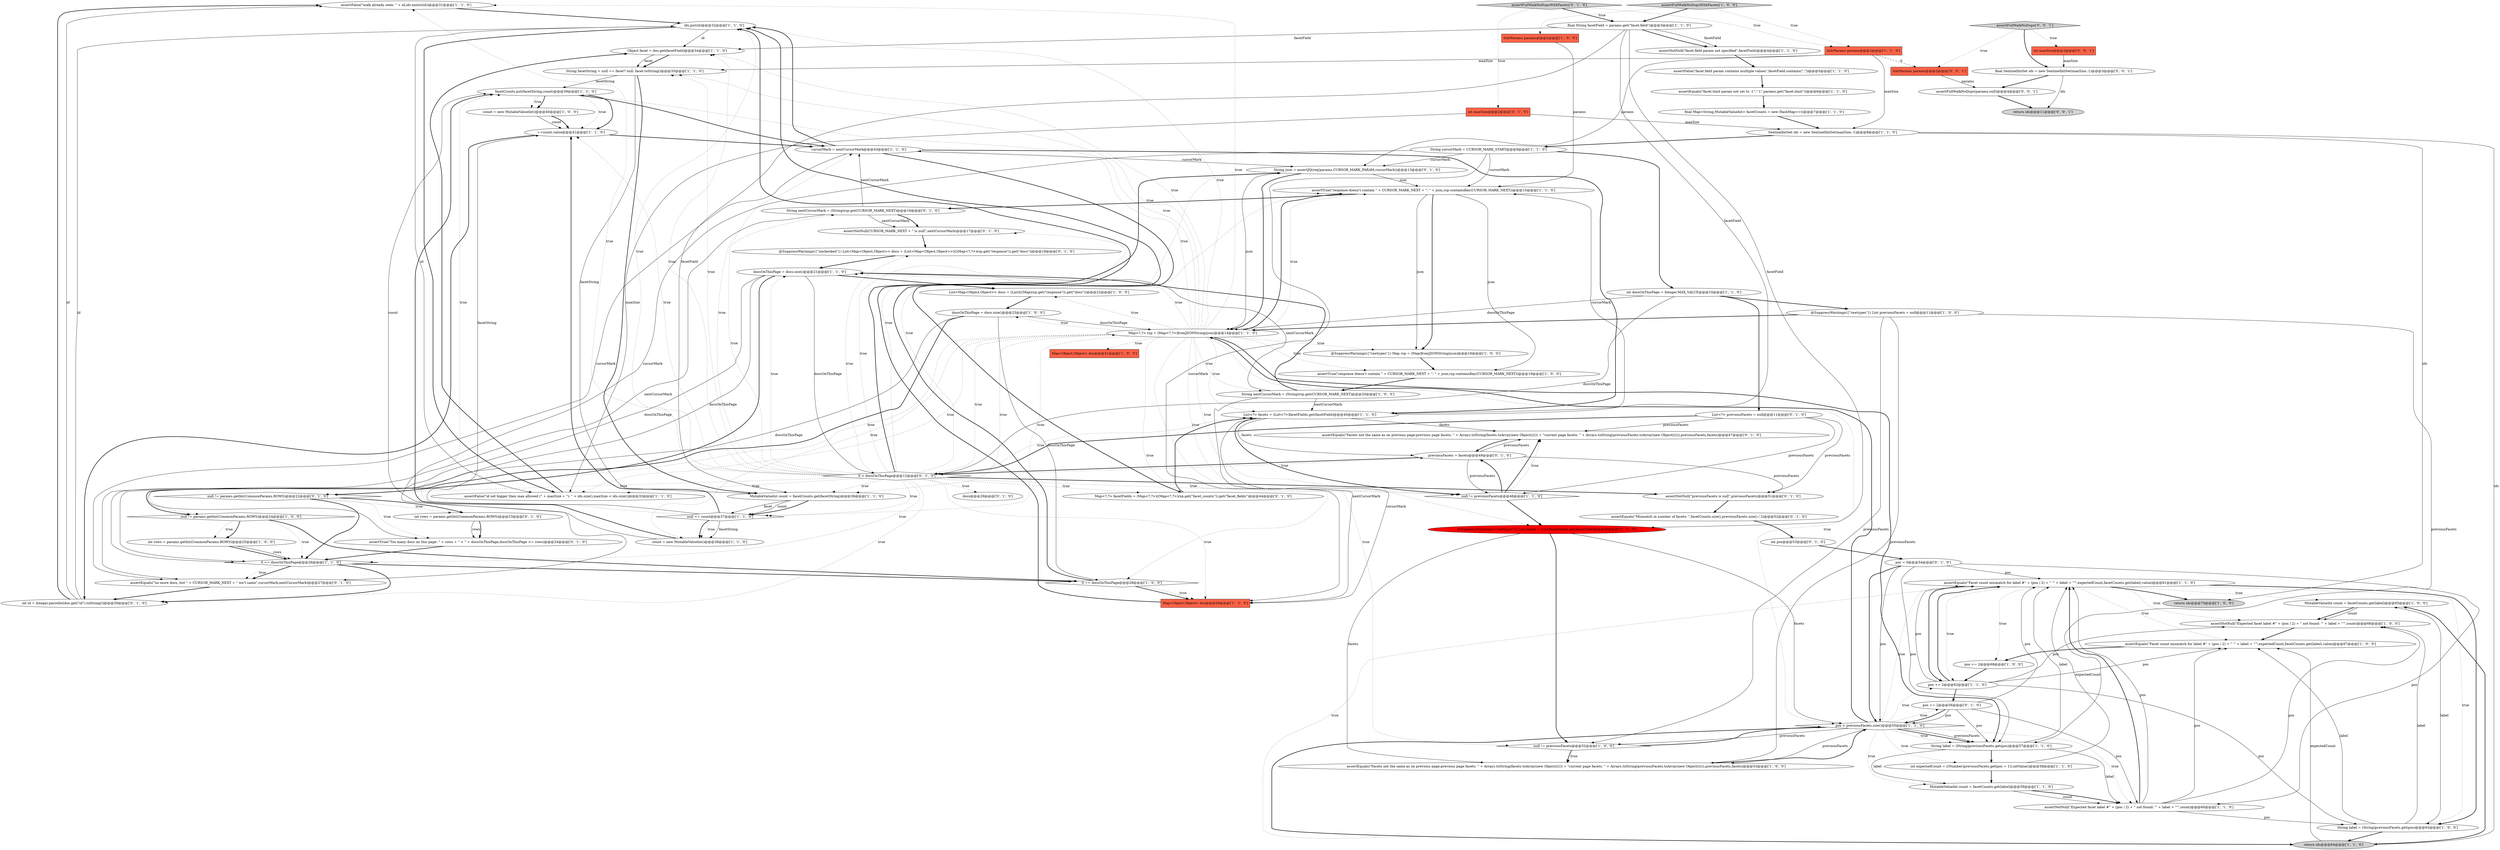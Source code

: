 digraph {
48 [style = filled, label = "assertFalse(\"walk already seen: \" + id,ids.exists(id))@@@31@@@['1', '1', '0']", fillcolor = white, shape = ellipse image = "AAA0AAABBB1BBB"];
42 [style = filled, label = "Object facet = doc.get(facetField)@@@34@@@['1', '1', '0']", fillcolor = white, shape = ellipse image = "AAA0AAABBB1BBB"];
69 [style = filled, label = "assertEquals(\"Facets not the same as on previous page:previous page facets: \" + Arrays.toString(facets.toArray(new Object(((()) + \"current page facets: \" + Arrays.toString(previousFacets.toArray(new Object(((()),previousFacets,facets)@@@47@@@['0', '1', '0']", fillcolor = white, shape = ellipse image = "AAA0AAABBB2BBB"];
2 [style = filled, label = "docsOnThisPage = docs.size()@@@23@@@['1', '0', '0']", fillcolor = white, shape = ellipse image = "AAA0AAABBB1BBB"];
35 [style = filled, label = "MutableValueInt count = facetCounts.get(label)@@@65@@@['1', '0', '0']", fillcolor = white, shape = ellipse image = "AAA0AAABBB1BBB"];
63 [style = filled, label = "int id = Integer.parseInt(doc.get(\"id\").toString())@@@30@@@['0', '1', '0']", fillcolor = white, shape = ellipse image = "AAA0AAABBB2BBB"];
74 [style = filled, label = "String nextCursorMark = (String)rsp.get(CURSOR_MARK_NEXT)@@@16@@@['0', '1', '0']", fillcolor = white, shape = ellipse image = "AAA0AAABBB2BBB"];
13 [style = filled, label = "assertEquals(\"Facet count mismatch for label #\" + (pos / 2) + \" '\" + label + \"'\",expectedCount,facetCounts.get(label).value)@@@61@@@['1', '1', '0']", fillcolor = white, shape = ellipse image = "AAA0AAABBB1BBB"];
8 [style = filled, label = "assertNotNull(\"Expected facet label #\" + (pos / 2) + \" not found: '\" + label + \"'\",count)@@@66@@@['1', '0', '0']", fillcolor = white, shape = ellipse image = "AAA0AAABBB1BBB"];
50 [style = filled, label = "facetCounts.put(facetString,count)@@@39@@@['1', '1', '0']", fillcolor = white, shape = ellipse image = "AAA0AAABBB1BBB"];
22 [style = filled, label = "docsOnThisPage = docs.size()@@@21@@@['1', '1', '0']", fillcolor = white, shape = ellipse image = "AAA0AAABBB1BBB"];
29 [style = filled, label = "return ids@@@70@@@['1', '0', '0']", fillcolor = lightgray, shape = ellipse image = "AAA0AAABBB1BBB"];
14 [style = filled, label = "null == count@@@37@@@['1', '1', '0']", fillcolor = white, shape = diamond image = "AAA0AAABBB1BBB"];
64 [style = filled, label = "previousFacets = facets@@@49@@@['0', '1', '0']", fillcolor = white, shape = ellipse image = "AAA0AAABBB2BBB"];
21 [style = filled, label = "assertTrue(\"response doesn't contain \" + CURSOR_MARK_NEXT + \": \" + json,rsp.containsKey(CURSOR_MARK_NEXT))@@@15@@@['1', '1', '0']", fillcolor = white, shape = ellipse image = "AAA0AAABBB1BBB"];
4 [style = filled, label = "String label = (String)previousFacets.get(pos)@@@57@@@['1', '1', '0']", fillcolor = white, shape = ellipse image = "AAA0AAABBB1BBB"];
70 [style = filled, label = "pos = 0@@@54@@@['0', '1', '0']", fillcolor = white, shape = ellipse image = "AAA0AAABBB2BBB"];
27 [style = filled, label = "null != previousFacets@@@52@@@['1', '0', '0']", fillcolor = white, shape = diamond image = "AAA0AAABBB1BBB"];
32 [style = filled, label = "pos += 2@@@62@@@['1', '1', '0']", fillcolor = white, shape = ellipse image = "AAA0AAABBB1BBB"];
55 [style = filled, label = "int docsOnThisPage = Integer.MAX_VALUE@@@10@@@['1', '1', '0']", fillcolor = white, shape = ellipse image = "AAA0AAABBB1BBB"];
61 [style = filled, label = "assertEquals(\"Mismatch in number of facets: \",facetCounts.size(),previousFacets.size() / 2)@@@52@@@['0', '1', '0']", fillcolor = white, shape = ellipse image = "AAA0AAABBB2BBB"];
3 [style = filled, label = "pos < previousFacets.size()@@@55@@@['1', '1', '0']", fillcolor = white, shape = diamond image = "AAA0AAABBB1BBB"];
66 [style = filled, label = "assertFullWalkNoDupsWithFacets['0', '1', '0']", fillcolor = lightgray, shape = diamond image = "AAA0AAABBB2BBB"];
7 [style = filled, label = "String nextCursorMark = (String)rsp.get(CURSOR_MARK_NEXT)@@@20@@@['1', '0', '0']", fillcolor = white, shape = ellipse image = "AAA0AAABBB1BBB"];
77 [style = filled, label = "null != params.getInt(CommonParams.ROWS)@@@22@@@['0', '1', '0']", fillcolor = white, shape = diamond image = "AAA0AAABBB2BBB"];
34 [style = filled, label = "List<Map<Object,Object>> docs = (List)(((Map)rsp.get(\"response\")).get(\"docs\"))@@@22@@@['1', '0', '0']", fillcolor = white, shape = ellipse image = "AAA0AAABBB1BBB"];
67 [style = filled, label = "List<?> previousFacets = null@@@11@@@['0', '1', '0']", fillcolor = white, shape = ellipse image = "AAA0AAABBB2BBB"];
54 [style = filled, label = "String cursorMark = CURSOR_MARK_START@@@9@@@['1', '1', '0']", fillcolor = white, shape = ellipse image = "AAA0AAABBB1BBB"];
81 [style = filled, label = "return ids@@@11@@@['0', '0', '1']", fillcolor = lightgray, shape = ellipse image = "AAA0AAABBB3BBB"];
78 [style = filled, label = "assertTrue(\"Too many docs on this page: \" + rows + \" < \" + docsOnThisPage,docsOnThisPage <= rows)@@@24@@@['0', '1', '0']", fillcolor = white, shape = ellipse image = "AAA0AAABBB2BBB"];
36 [style = filled, label = "null != previousFacets@@@46@@@['1', '1', '0']", fillcolor = white, shape = diamond image = "AAA0AAABBB1BBB"];
33 [style = filled, label = "count = new MutableValueInt()@@@40@@@['1', '0', '0']", fillcolor = white, shape = ellipse image = "AAA0AAABBB1BBB"];
82 [style = filled, label = "final SentinelIntSet ids = new SentinelIntSet(maxSize,-1)@@@3@@@['0', '0', '1']", fillcolor = white, shape = ellipse image = "AAA0AAABBB3BBB"];
12 [style = filled, label = "assertEquals(\"Facets not the same as on previous page:previous page facets: \" + Arrays.toString(facets.toArray(new Object(((()) + \"current page facets: \" + Arrays.toString(previousFacets.toArray(new Object(((()),previousFacets,facets)@@@53@@@['1', '0', '0']", fillcolor = white, shape = ellipse image = "AAA0AAABBB1BBB"];
58 [style = filled, label = "docs@@@29@@@['0', '1', '0']", fillcolor = white, shape = ellipse image = "AAA0AAABBB2BBB"];
10 [style = filled, label = "Map<Object,Object> doc@@@29@@@['1', '1', '0']", fillcolor = tomato, shape = box image = "AAA0AAABBB1BBB"];
37 [style = filled, label = "0 == docsOnThisPage@@@28@@@['1', '0', '0']", fillcolor = white, shape = diamond image = "AAA0AAABBB1BBB"];
52 [style = filled, label = "String label = (String)previousFacets.get(pos)@@@63@@@['1', '0', '0']", fillcolor = white, shape = ellipse image = "AAA0AAABBB1BBB"];
44 [style = filled, label = "count = new MutableValueInt()@@@38@@@['1', '1', '0']", fillcolor = white, shape = ellipse image = "AAA0AAABBB1BBB"];
47 [style = filled, label = "final String facetField = params.get(\"facet.field\")@@@3@@@['1', '1', '0']", fillcolor = white, shape = ellipse image = "AAA0AAABBB1BBB"];
24 [style = filled, label = "ids.put(id)@@@32@@@['1', '1', '0']", fillcolor = white, shape = ellipse image = "AAA0AAABBB1BBB"];
16 [style = filled, label = "assertFullWalkNoDupsWithFacets['1', '0', '0']", fillcolor = lightgray, shape = diamond image = "AAA0AAABBB1BBB"];
40 [style = filled, label = "MutableValueInt count = facetCounts.get(label)@@@59@@@['1', '1', '0']", fillcolor = white, shape = ellipse image = "AAA0AAABBB1BBB"];
45 [style = filled, label = "MutableValueInt count = facetCounts.get(facetString)@@@36@@@['1', '1', '0']", fillcolor = white, shape = ellipse image = "AAA0AAABBB1BBB"];
68 [style = filled, label = "int pos@@@53@@@['0', '1', '0']", fillcolor = white, shape = ellipse image = "AAA0AAABBB2BBB"];
6 [style = filled, label = "@SuppressWarnings({\"rawtypes\"}) Map rsp = (Map)fromJSONString(json)@@@16@@@['1', '0', '0']", fillcolor = white, shape = ellipse image = "AAA0AAABBB1BBB"];
15 [style = filled, label = "assertNotNull(\"facet.field param not specified\",facetField)@@@4@@@['1', '1', '0']", fillcolor = white, shape = ellipse image = "AAA0AAABBB1BBB"];
20 [style = filled, label = "assertEquals(\"facet.limit param not set to -1\",\"-1\",params.get(\"facet.limit\"))@@@6@@@['1', '1', '0']", fillcolor = white, shape = ellipse image = "AAA0AAABBB1BBB"];
43 [style = filled, label = "int rows = params.getInt(CommonParams.ROWS)@@@25@@@['1', '0', '0']", fillcolor = white, shape = ellipse image = "AAA0AAABBB1BBB"];
46 [style = filled, label = "final Map<String,MutableValueInt> facetCounts = new HashMap<>()@@@7@@@['1', '1', '0']", fillcolor = white, shape = ellipse image = "AAA0AAABBB1BBB"];
19 [style = filled, label = "String facetString = null == facet? null: facet.toString()@@@35@@@['1', '1', '0']", fillcolor = white, shape = ellipse image = "AAA0AAABBB1BBB"];
18 [style = filled, label = "null != params.getInt(CommonParams.ROWS)@@@24@@@['1', '0', '0']", fillcolor = white, shape = diamond image = "AAA0AAABBB1BBB"];
9 [style = filled, label = "0 == docsOnThisPage@@@26@@@['1', '1', '0']", fillcolor = white, shape = diamond image = "AAA0AAABBB1BBB"];
51 [style = filled, label = "assertTrue(\"response doesn't contain \" + CURSOR_MARK_NEXT + \": \" + json,rsp.containsKey(CURSOR_MARK_NEXT))@@@19@@@['1', '0', '0']", fillcolor = white, shape = ellipse image = "AAA0AAABBB1BBB"];
79 [style = filled, label = "int maxSize@@@2@@@['0', '0', '1']", fillcolor = tomato, shape = box image = "AAA0AAABBB3BBB"];
56 [style = filled, label = "Map<?,?> rsp = (Map<?,?>)fromJSONString(json)@@@14@@@['1', '1', '0']", fillcolor = white, shape = ellipse image = "AAA0AAABBB1BBB"];
30 [style = filled, label = "@SuppressWarnings({\"rawtypes\"}) List previousFacets = null@@@11@@@['1', '0', '0']", fillcolor = white, shape = ellipse image = "AAA0AAABBB1BBB"];
60 [style = filled, label = "Map<?,?> facetFields = (Map<?,?>)((Map<?,?>)rsp.get(\"facet_counts\")).get(\"facet_fields\")@@@44@@@['0', '1', '0']", fillcolor = white, shape = ellipse image = "AAA0AAABBB2BBB"];
26 [style = filled, label = "assertEquals(\"Facet count mismatch for label #\" + (pos / 2) + \" '\" + label + \"'\",expectedCount,facetCounts.get(label).value)@@@67@@@['1', '0', '0']", fillcolor = white, shape = ellipse image = "AAA0AAABBB1BBB"];
1 [style = filled, label = "assertNotNull(\"Expected facet label #\" + (pos / 2) + \" not found: '\" + label + \"'\",count)@@@60@@@['1', '1', '0']", fillcolor = white, shape = ellipse image = "AAA0AAABBB1BBB"];
41 [style = filled, label = "pos += 2@@@68@@@['1', '0', '0']", fillcolor = white, shape = ellipse image = "AAA0AAABBB1BBB"];
31 [style = filled, label = "Map<Object,Object> doc@@@31@@@['1', '0', '0']", fillcolor = tomato, shape = box image = "AAA0AAABBB1BBB"];
57 [style = filled, label = "@SuppressWarnings({\"unchecked\"}) List<Map<Object,Object>> docs = (List<Map<Object,Object>>)(((Map<?,?>)rsp.get(\"response\")).get(\"docs\"))@@@18@@@['0', '1', '0']", fillcolor = white, shape = ellipse image = "AAA0AAABBB2BBB"];
73 [style = filled, label = "int rows = params.getInt(CommonParams.ROWS)@@@23@@@['0', '1', '0']", fillcolor = white, shape = ellipse image = "AAA0AAABBB2BBB"];
76 [style = filled, label = "assertNotNull(CURSOR_MARK_NEXT + \" is null\",nextCursorMark)@@@17@@@['0', '1', '0']", fillcolor = white, shape = ellipse image = "AAA0AAABBB2BBB"];
25 [style = filled, label = "@SuppressWarnings({\"rawtypes\"}) List facets = (List)facetFields.get(facetField)@@@49@@@['1', '0', '0']", fillcolor = red, shape = ellipse image = "AAA1AAABBB1BBB"];
38 [style = filled, label = "SentinelIntSet ids = new SentinelIntSet(maxSize,-1)@@@8@@@['1', '1', '0']", fillcolor = white, shape = ellipse image = "AAA0AAABBB1BBB"];
28 [style = filled, label = "int expectedCount = ((Number)previousFacets.get(pos + 1)).intValue()@@@58@@@['1', '1', '0']", fillcolor = white, shape = ellipse image = "AAA0AAABBB1BBB"];
75 [style = filled, label = "int maxSize@@@2@@@['0', '1', '0']", fillcolor = tomato, shape = box image = "AAA0AAABBB2BBB"];
62 [style = filled, label = "assertNotNull(\"previousFacets is null\",previousFacets)@@@51@@@['0', '1', '0']", fillcolor = white, shape = ellipse image = "AAA0AAABBB2BBB"];
17 [style = filled, label = "cursorMark = nextCursorMark@@@43@@@['1', '1', '0']", fillcolor = white, shape = ellipse image = "AAA0AAABBB1BBB"];
84 [style = filled, label = "assertFullWalkNoDups['0', '0', '1']", fillcolor = lightgray, shape = diamond image = "AAA0AAABBB3BBB"];
23 [style = filled, label = "SolrParams params@@@2@@@['1', '1', '0']", fillcolor = tomato, shape = box image = "AAA0AAABBB1BBB"];
80 [style = filled, label = "assertFullWalkNoDups(params,null)@@@4@@@['0', '0', '1']", fillcolor = white, shape = ellipse image = "AAA0AAABBB3BBB"];
83 [style = filled, label = "SolrParams params@@@2@@@['0', '0', '1']", fillcolor = tomato, shape = box image = "AAA0AAABBB3BBB"];
5 [style = filled, label = "return ids@@@64@@@['1', '1', '0']", fillcolor = lightgray, shape = ellipse image = "AAA0AAABBB1BBB"];
65 [style = filled, label = "pos += 2@@@56@@@['0', '1', '0']", fillcolor = white, shape = ellipse image = "AAA0AAABBB2BBB"];
0 [style = filled, label = "SolrParams params@@@2@@@['1', '0', '0']", fillcolor = tomato, shape = box image = "AAA0AAABBB1BBB"];
72 [style = filled, label = "0 < docsOnThisPage@@@12@@@['0', '1', '0']", fillcolor = white, shape = diamond image = "AAA0AAABBB2BBB"];
39 [style = filled, label = "++count.value@@@41@@@['1', '1', '0']", fillcolor = white, shape = ellipse image = "AAA0AAABBB1BBB"];
11 [style = filled, label = "assertFalse(\"id set bigger then max allowed (\" + maxSize + \"): \" + ids.size(),maxSize < ids.size())@@@33@@@['1', '1', '0']", fillcolor = white, shape = ellipse image = "AAA0AAABBB1BBB"];
71 [style = filled, label = "assertEquals(\"no more docs, but \" + CURSOR_MARK_NEXT + \" isn't same\",cursorMark,nextCursorMark)@@@27@@@['0', '1', '0']", fillcolor = white, shape = ellipse image = "AAA0AAABBB2BBB"];
49 [style = filled, label = "assertFalse(\"facet.field param contains multiple values\",facetField.contains(\",\"))@@@5@@@['1', '1', '0']", fillcolor = white, shape = ellipse image = "AAA0AAABBB1BBB"];
53 [style = filled, label = "List<?> facets = (List<?>)facetFields.get(facetField)@@@45@@@['1', '1', '0']", fillcolor = white, shape = ellipse image = "AAA0AAABBB1BBB"];
59 [style = filled, label = "String json = assertJQ(req(params,CURSOR_MARK_PARAM,cursorMark))@@@13@@@['0', '1', '0']", fillcolor = white, shape = ellipse image = "AAA0AAABBB2BBB"];
54->55 [style = bold, label=""];
78->9 [style = bold, label=""];
2->9 [style = solid, label="docsOnThisPage"];
56->42 [style = dotted, label="true"];
56->24 [style = dotted, label="true"];
5->26 [style = solid, label="expectedCount"];
21->74 [style = bold, label=""];
70->3 [style = bold, label=""];
9->71 [style = bold, label=""];
63->48 [style = bold, label=""];
56->27 [style = dotted, label="true"];
7->10 [style = solid, label="nextCursorMark"];
10->24 [style = bold, label=""];
13->41 [style = dotted, label="true"];
56->18 [style = dotted, label="true"];
62->61 [style = bold, label=""];
60->53 [style = bold, label=""];
70->4 [style = solid, label="pos"];
73->78 [style = solid, label="rows"];
13->5 [style = dotted, label="true"];
30->12 [style = solid, label="previousFacets"];
3->40 [style = dotted, label="true"];
3->4 [style = bold, label=""];
1->13 [style = bold, label=""];
9->37 [style = bold, label=""];
32->26 [style = solid, label="pos"];
9->63 [style = bold, label=""];
13->35 [style = dotted, label="true"];
25->12 [style = solid, label="facets"];
71->63 [style = bold, label=""];
67->69 [style = solid, label="previousFacets"];
66->47 [style = bold, label=""];
40->1 [style = solid, label="count"];
72->9 [style = dotted, label="true"];
53->36 [style = bold, label=""];
72->11 [style = dotted, label="true"];
17->53 [style = bold, label=""];
33->39 [style = solid, label="count"];
3->5 [style = bold, label=""];
72->39 [style = dotted, label="true"];
14->44 [style = dotted, label="true"];
61->68 [style = bold, label=""];
53->21 [style = solid, label="cursorMark"];
56->11 [style = dotted, label="true"];
34->2 [style = bold, label=""];
24->11 [style = bold, label=""];
32->13 [style = solid, label="pos"];
72->36 [style = dotted, label="true"];
30->27 [style = solid, label="previousFacets"];
51->7 [style = bold, label=""];
56->6 [style = dotted, label="true"];
56->19 [style = dotted, label="true"];
35->8 [style = bold, label=""];
50->33 [style = dotted, label="true"];
72->57 [style = dotted, label="true"];
55->72 [style = solid, label="docsOnThisPage"];
56->3 [style = dotted, label="true"];
72->10 [style = dotted, label="true"];
56->31 [style = dotted, label="true"];
56->48 [style = dotted, label="true"];
19->45 [style = solid, label="facetString"];
9->71 [style = dotted, label="true"];
48->24 [style = bold, label=""];
72->17 [style = dotted, label="true"];
77->78 [style = dotted, label="true"];
3->4 [style = solid, label="previousFacets"];
42->19 [style = bold, label=""];
56->22 [style = dotted, label="true"];
72->53 [style = dotted, label="true"];
67->36 [style = solid, label="previousFacets"];
77->9 [style = bold, label=""];
3->12 [style = solid, label="previousFacets"];
36->69 [style = bold, label=""];
46->38 [style = bold, label=""];
0->21 [style = solid, label="params"];
54->10 [style = solid, label="cursorMark"];
54->59 [style = solid, label="cursorMark"];
65->4 [style = solid, label="pos"];
65->1 [style = solid, label="pos"];
41->32 [style = bold, label=""];
13->32 [style = bold, label=""];
27->12 [style = bold, label=""];
56->36 [style = dotted, label="true"];
72->60 [style = dotted, label="true"];
56->14 [style = dotted, label="true"];
38->29 [style = solid, label="ids"];
53->69 [style = solid, label="facets"];
4->1 [style = solid, label="label"];
77->73 [style = dotted, label="true"];
68->70 [style = bold, label=""];
21->51 [style = solid, label="json"];
2->18 [style = bold, label=""];
65->3 [style = solid, label="pos"];
44->50 [style = bold, label=""];
69->64 [style = bold, label=""];
23->38 [style = solid, label="maxSize"];
56->25 [style = dotted, label="true"];
56->21 [style = dotted, label="true"];
56->34 [style = dotted, label="true"];
1->26 [style = solid, label="pos"];
50->39 [style = bold, label=""];
75->38 [style = solid, label="maxSize"];
42->19 [style = solid, label="facet"];
59->56 [style = solid, label="json"];
13->32 [style = dotted, label="true"];
75->11 [style = solid, label="maxSize"];
30->4 [style = solid, label="previousFacets"];
25->27 [style = bold, label=""];
72->77 [style = dotted, label="true"];
53->64 [style = solid, label="facets"];
45->14 [style = bold, label=""];
25->3 [style = solid, label="facets"];
36->25 [style = bold, label=""];
52->5 [style = bold, label=""];
22->78 [style = solid, label="docsOnThisPage"];
83->80 [style = solid, label="params"];
1->52 [style = solid, label="pos"];
64->62 [style = solid, label="previousFacets"];
74->76 [style = solid, label="nextCursorMark"];
56->21 [style = bold, label=""];
22->9 [style = solid, label="docsOnThisPage"];
23->19 [style = solid, label="maxSize"];
73->78 [style = bold, label=""];
54->21 [style = solid, label="cursorMark"];
24->11 [style = solid, label="id"];
47->42 [style = solid, label="facetField"];
32->8 [style = solid, label="pos"];
59->56 [style = bold, label=""];
14->39 [style = bold, label=""];
47->25 [style = solid, label="facetField"];
3->1 [style = dotted, label="true"];
7->22 [style = solid, label="nextCursorMark"];
13->52 [style = dotted, label="true"];
18->37 [style = bold, label=""];
72->22 [style = dotted, label="true"];
64->72 [style = bold, label=""];
18->43 [style = dotted, label="true"];
80->81 [style = bold, label=""];
84->83 [style = dotted, label="true"];
54->71 [style = solid, label="cursorMark"];
37->24 [style = bold, label=""];
56->50 [style = dotted, label="true"];
72->76 [style = dotted, label="true"];
72->14 [style = dotted, label="true"];
66->75 [style = dotted, label="true"];
52->8 [style = solid, label="label"];
37->10 [style = bold, label=""];
38->54 [style = bold, label=""];
53->10 [style = solid, label="cursorMark"];
77->73 [style = bold, label=""];
13->26 [style = dotted, label="true"];
28->13 [style = solid, label="expectedCount"];
50->17 [style = bold, label=""];
6->51 [style = bold, label=""];
63->24 [style = solid, label="id"];
70->1 [style = solid, label="pos"];
45->14 [style = solid, label="facet"];
14->39 [style = solid, label="facetString"];
17->60 [style = bold, label=""];
2->56 [style = solid, label="docsOnThisPage"];
35->8 [style = solid, label="count"];
72->74 [style = dotted, label="true"];
47->53 [style = solid, label="facetField"];
72->64 [style = dotted, label="true"];
59->21 [style = solid, label="json"];
17->71 [style = solid, label="cursorMark"];
72->58 [style = dotted, label="true"];
72->24 [style = dotted, label="true"];
44->50 [style = solid, label="count"];
67->72 [style = bold, label=""];
43->9 [style = bold, label=""];
72->59 [style = bold, label=""];
17->59 [style = solid, label="cursorMark"];
7->22 [style = bold, label=""];
26->41 [style = bold, label=""];
19->45 [style = bold, label=""];
72->42 [style = dotted, label="true"];
50->39 [style = dotted, label="true"];
3->65 [style = dotted, label="true"];
74->17 [style = solid, label="nextCursorMark"];
55->30 [style = bold, label=""];
23->59 [style = solid, label="params"];
2->37 [style = solid, label="docsOnThisPage"];
39->17 [style = bold, label=""];
13->8 [style = dotted, label="true"];
72->56 [style = dotted, label="true"];
56->44 [style = dotted, label="true"];
45->14 [style = solid, label="count"];
56->2 [style = dotted, label="true"];
18->9 [style = dotted, label="true"];
36->69 [style = dotted, label="true"];
55->67 [style = bold, label=""];
47->45 [style = solid, label="facetField"];
76->57 [style = bold, label=""];
50->33 [style = bold, label=""];
7->53 [style = solid, label="nextCursorMark"];
3->27 [style = solid, label="previousFacets"];
12->3 [style = bold, label=""];
72->48 [style = dotted, label="true"];
14->44 [style = solid, label="facetString"];
56->45 [style = dotted, label="true"];
70->13 [style = solid, label="pos"];
13->52 [style = bold, label=""];
49->20 [style = bold, label=""];
5->35 [style = bold, label=""];
74->71 [style = solid, label="nextCursorMark"];
22->72 [style = solid, label="docsOnThisPage"];
36->64 [style = bold, label=""];
3->13 [style = dotted, label="true"];
39->63 [style = bold, label=""];
3->28 [style = dotted, label="true"];
52->35 [style = solid, label="label"];
4->13 [style = solid, label="label"];
37->10 [style = dotted, label="true"];
15->49 [style = bold, label=""];
72->62 [style = bold, label=""];
66->23 [style = dotted, label="true"];
55->56 [style = solid, label="docsOnThisPage"];
65->3 [style = bold, label=""];
82->80 [style = bold, label=""];
47->15 [style = bold, label=""];
28->40 [style = bold, label=""];
56->7 [style = dotted, label="true"];
3->32 [style = dotted, label="true"];
21->6 [style = bold, label=""];
14->50 [style = dotted, label="true"];
23->83 [style = dashed, label="0"];
16->47 [style = bold, label=""];
1->13 [style = solid, label="pos"];
19->50 [style = solid, label="facetString"];
64->69 [style = solid, label="previousFacets"];
27->3 [style = bold, label=""];
20->46 [style = bold, label=""];
3->4 [style = dotted, label="true"];
79->82 [style = solid, label="maxSize"];
8->26 [style = bold, label=""];
32->52 [style = solid, label="pos"];
84->82 [style = bold, label=""];
56->17 [style = dotted, label="true"];
72->63 [style = dotted, label="true"];
43->9 [style = solid, label="rows"];
11->42 [style = bold, label=""];
32->65 [style = bold, label=""];
27->12 [style = dotted, label="true"];
63->48 [style = solid, label="id"];
14->44 [style = bold, label=""];
56->37 [style = dotted, label="true"];
16->23 [style = dotted, label="true"];
4->28 [style = bold, label=""];
40->1 [style = bold, label=""];
72->21 [style = dotted, label="true"];
13->29 [style = bold, label=""];
56->4 [style = bold, label=""];
17->24 [style = bold, label=""];
56->51 [style = dotted, label="true"];
64->36 [style = solid, label="previousFacets"];
18->43 [style = bold, label=""];
33->39 [style = bold, label=""];
22->77 [style = bold, label=""];
16->0 [style = dotted, label="true"];
72->19 [style = dotted, label="true"];
82->81 [style = solid, label="ids"];
22->34 [style = bold, label=""];
56->53 [style = dotted, label="true"];
84->79 [style = dotted, label="true"];
70->3 [style = solid, label="pos"];
24->42 [style = solid, label="id"];
65->13 [style = solid, label="pos"];
30->56 [style = bold, label=""];
4->40 [style = solid, label="label"];
21->6 [style = solid, label="json"];
72->59 [style = dotted, label="true"];
57->22 [style = bold, label=""];
32->13 [style = bold, label=""];
72->45 [style = dotted, label="true"];
52->26 [style = solid, label="label"];
38->5 [style = solid, label="ids"];
67->62 [style = solid, label="previousFacets"];
47->15 [style = solid, label="facetField"];
74->76 [style = bold, label=""];
3->56 [style = bold, label=""];
1->8 [style = solid, label="pos"];
}
